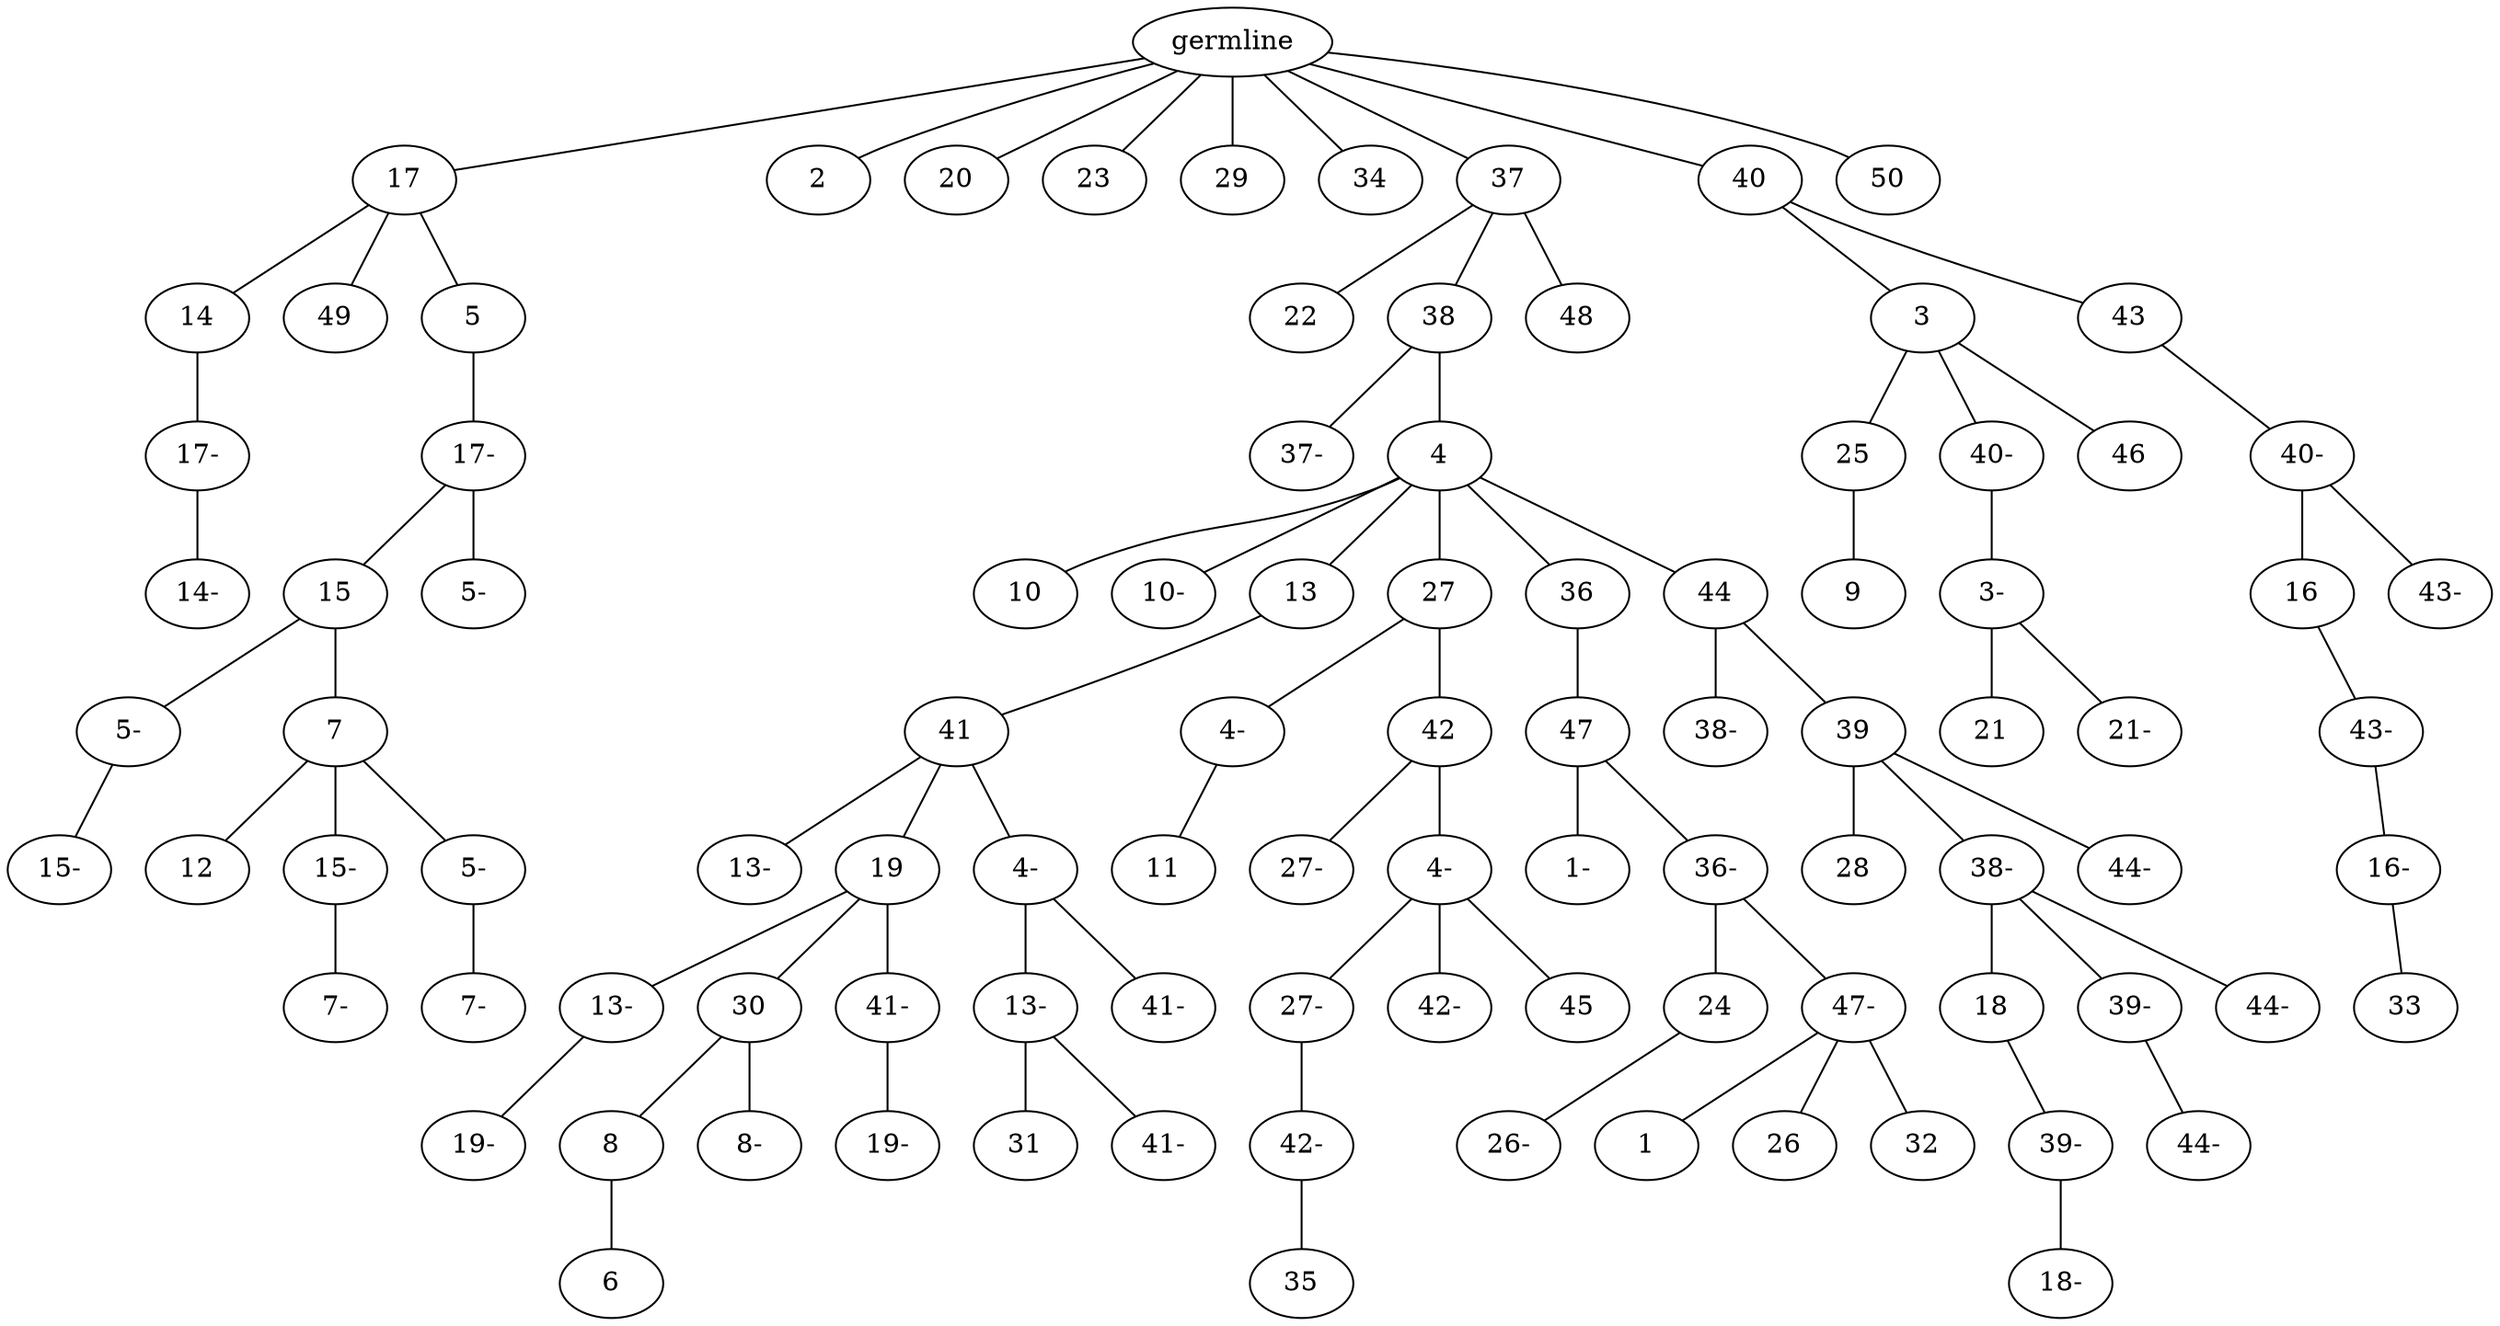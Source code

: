 graph tree {
    "139719866153184" [label="germline"];
    "139719878895984" [label="17"];
    "139719876406000" [label="14"];
    "139719877058272" [label="17-"];
    "139719877055872" [label="14-"];
    "139719876406096" [label="49"];
    "139719877055728" [label="5"];
    "139719877056208" [label="17-"];
    "139719877055248" [label="15"];
    "139719877055104" [label="5-"];
    "139719877057888" [label="15-"];
    "139719877056496" [label="7"];
    "139719877057408" [label="12"];
    "139719877055776" [label="15-"];
    "139719877056352" [label="7-"];
    "139719877055920" [label="5-"];
    "139719877057456" [label="7-"];
    "139719877058512" [label="5-"];
    "139719876406864" [label="2"];
    "139719877056592" [label="20"];
    "139719877054528" [label="23"];
    "139719877057360" [label="29"];
    "139719877055008" [label="34"];
    "139719877055968" [label="37"];
    "139719877055680" [label="22"];
    "139719877055584" [label="38"];
    "139719877056112" [label="37-"];
    "139719861513424" [label="4"];
    "139719861512992" [label="10"];
    "139719861514144" [label="10-"];
    "139719861514192" [label="13"];
    "139719861513904" [label="41"];
    "139719861510304" [label="13-"];
    "139719861514048" [label="19"];
    "139719861513136" [label="13-"];
    "139719861512320" [label="19-"];
    "139719861513232" [label="30"];
    "139719878895840" [label="8"];
    "139719877055200" [label="6"];
    "139719861511888" [label="8-"];
    "139719861511264" [label="41-"];
    "139719861511360" [label="19-"];
    "139719861510352" [label="4-"];
    "139719861513856" [label="13-"];
    "139719856182464" [label="31"];
    "139719856182704" [label="41-"];
    "139719856181792" [label="41-"];
    "139719861511792" [label="27"];
    "139719861512752" [label="4-"];
    "139719856182848" [label="11"];
    "139719856184624" [label="42"];
    "139719856184096" [label="27-"];
    "139719856181984" [label="4-"];
    "139719856182128" [label="27-"];
    "139719856181456" [label="42-"];
    "139719856184768" [label="35"];
    "139719856181840" [label="42-"];
    "139719856183808" [label="45"];
    "139719861513760" [label="36"];
    "139719856182608" [label="47"];
    "139719856184576" [label="1-"];
    "139719856181600" [label="36-"];
    "139719856182752" [label="24"];
    "139719856184864" [label="26-"];
    "139719856181552" [label="47-"];
    "139719856185104" [label="1"];
    "139719856184960" [label="26"];
    "139719856183568" [label="32"];
    "139719856183184" [label="44"];
    "139719856182560" [label="38-"];
    "139719856182272" [label="39"];
    "139719861239664" [label="28"];
    "139719861238656" [label="38-"];
    "139719861237936" [label="18"];
    "139719861239520" [label="39-"];
    "139719861237696" [label="18-"];
    "139719861237312" [label="39-"];
    "139719861239184" [label="44-"];
    "139719861236400" [label="44-"];
    "139719861238560" [label="44-"];
    "139719877058464" [label="48"];
    "139719877058128" [label="40"];
    "139719856185296" [label="3"];
    "139719861237456" [label="25"];
    "139719861237264" [label="9"];
    "139719861236256" [label="40-"];
    "139719861236448" [label="3-"];
    "139719861610912" [label="21"];
    "139719861610288" [label="21-"];
    "139719861238704" [label="46"];
    "139719856183520" [label="43"];
    "139719861610576" [label="40-"];
    "139719861610144" [label="16"];
    "139719861611536" [label="43-"];
    "139719861609616" [label="16-"];
    "139719861609664" [label="33"];
    "139719861611632" [label="43-"];
    "139719861510784" [label="50"];
    "139719866153184" -- "139719878895984";
    "139719866153184" -- "139719876406864";
    "139719866153184" -- "139719877056592";
    "139719866153184" -- "139719877054528";
    "139719866153184" -- "139719877057360";
    "139719866153184" -- "139719877055008";
    "139719866153184" -- "139719877055968";
    "139719866153184" -- "139719877058128";
    "139719866153184" -- "139719861510784";
    "139719878895984" -- "139719876406000";
    "139719878895984" -- "139719876406096";
    "139719878895984" -- "139719877055728";
    "139719876406000" -- "139719877058272";
    "139719877058272" -- "139719877055872";
    "139719877055728" -- "139719877056208";
    "139719877056208" -- "139719877055248";
    "139719877056208" -- "139719877058512";
    "139719877055248" -- "139719877055104";
    "139719877055248" -- "139719877056496";
    "139719877055104" -- "139719877057888";
    "139719877056496" -- "139719877057408";
    "139719877056496" -- "139719877055776";
    "139719877056496" -- "139719877055920";
    "139719877055776" -- "139719877056352";
    "139719877055920" -- "139719877057456";
    "139719877055968" -- "139719877055680";
    "139719877055968" -- "139719877055584";
    "139719877055968" -- "139719877058464";
    "139719877055584" -- "139719877056112";
    "139719877055584" -- "139719861513424";
    "139719861513424" -- "139719861512992";
    "139719861513424" -- "139719861514144";
    "139719861513424" -- "139719861514192";
    "139719861513424" -- "139719861511792";
    "139719861513424" -- "139719861513760";
    "139719861513424" -- "139719856183184";
    "139719861514192" -- "139719861513904";
    "139719861513904" -- "139719861510304";
    "139719861513904" -- "139719861514048";
    "139719861513904" -- "139719861510352";
    "139719861514048" -- "139719861513136";
    "139719861514048" -- "139719861513232";
    "139719861514048" -- "139719861511264";
    "139719861513136" -- "139719861512320";
    "139719861513232" -- "139719878895840";
    "139719861513232" -- "139719861511888";
    "139719878895840" -- "139719877055200";
    "139719861511264" -- "139719861511360";
    "139719861510352" -- "139719861513856";
    "139719861510352" -- "139719856181792";
    "139719861513856" -- "139719856182464";
    "139719861513856" -- "139719856182704";
    "139719861511792" -- "139719861512752";
    "139719861511792" -- "139719856184624";
    "139719861512752" -- "139719856182848";
    "139719856184624" -- "139719856184096";
    "139719856184624" -- "139719856181984";
    "139719856181984" -- "139719856182128";
    "139719856181984" -- "139719856181840";
    "139719856181984" -- "139719856183808";
    "139719856182128" -- "139719856181456";
    "139719856181456" -- "139719856184768";
    "139719861513760" -- "139719856182608";
    "139719856182608" -- "139719856184576";
    "139719856182608" -- "139719856181600";
    "139719856181600" -- "139719856182752";
    "139719856181600" -- "139719856181552";
    "139719856182752" -- "139719856184864";
    "139719856181552" -- "139719856185104";
    "139719856181552" -- "139719856184960";
    "139719856181552" -- "139719856183568";
    "139719856183184" -- "139719856182560";
    "139719856183184" -- "139719856182272";
    "139719856182272" -- "139719861239664";
    "139719856182272" -- "139719861238656";
    "139719856182272" -- "139719861238560";
    "139719861238656" -- "139719861237936";
    "139719861238656" -- "139719861237312";
    "139719861238656" -- "139719861236400";
    "139719861237936" -- "139719861239520";
    "139719861239520" -- "139719861237696";
    "139719861237312" -- "139719861239184";
    "139719877058128" -- "139719856185296";
    "139719877058128" -- "139719856183520";
    "139719856185296" -- "139719861237456";
    "139719856185296" -- "139719861236256";
    "139719856185296" -- "139719861238704";
    "139719861237456" -- "139719861237264";
    "139719861236256" -- "139719861236448";
    "139719861236448" -- "139719861610912";
    "139719861236448" -- "139719861610288";
    "139719856183520" -- "139719861610576";
    "139719861610576" -- "139719861610144";
    "139719861610576" -- "139719861611632";
    "139719861610144" -- "139719861611536";
    "139719861611536" -- "139719861609616";
    "139719861609616" -- "139719861609664";
}
